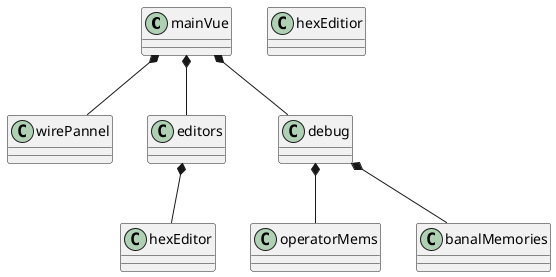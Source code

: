 @startuml
class mainVue {
}

class wirePannel {
}
mainVue *-- wirePannel

class editors {
}
mainVue *-- editors

class hexEditior {
}
editors *-- hexEditor

class debug {
}
mainVue *-- debug

class operatorMems {
}
debug *-- operatorMems

class banalMemories {
}
debug *-- banalMemories
@enduml
